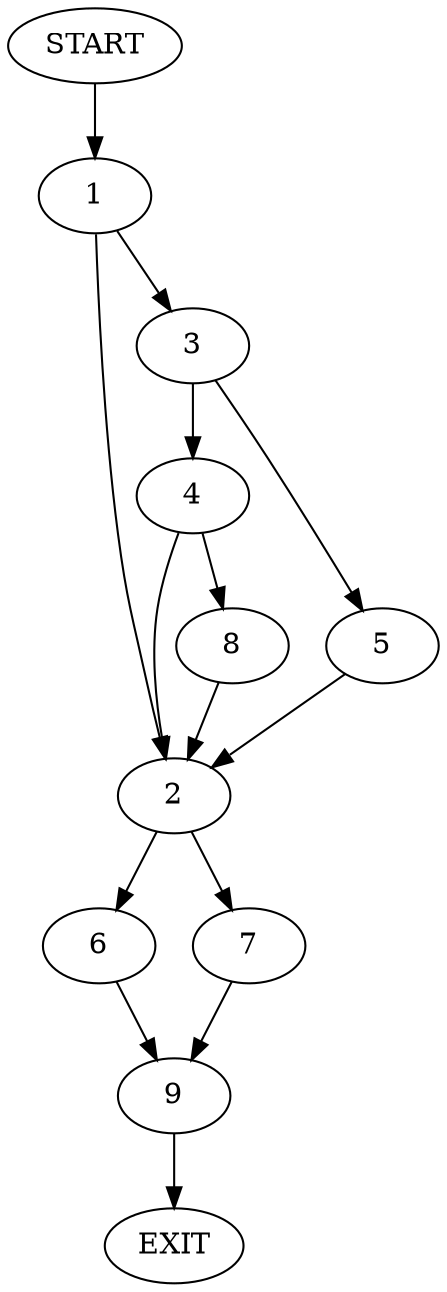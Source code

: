 digraph {
0 [label="START"]
10 [label="EXIT"]
0 -> 1
1 -> 2
1 -> 3
3 -> 4
3 -> 5
2 -> 6
2 -> 7
5 -> 2
4 -> 8
4 -> 2
8 -> 2
6 -> 9
7 -> 9
9 -> 10
}
